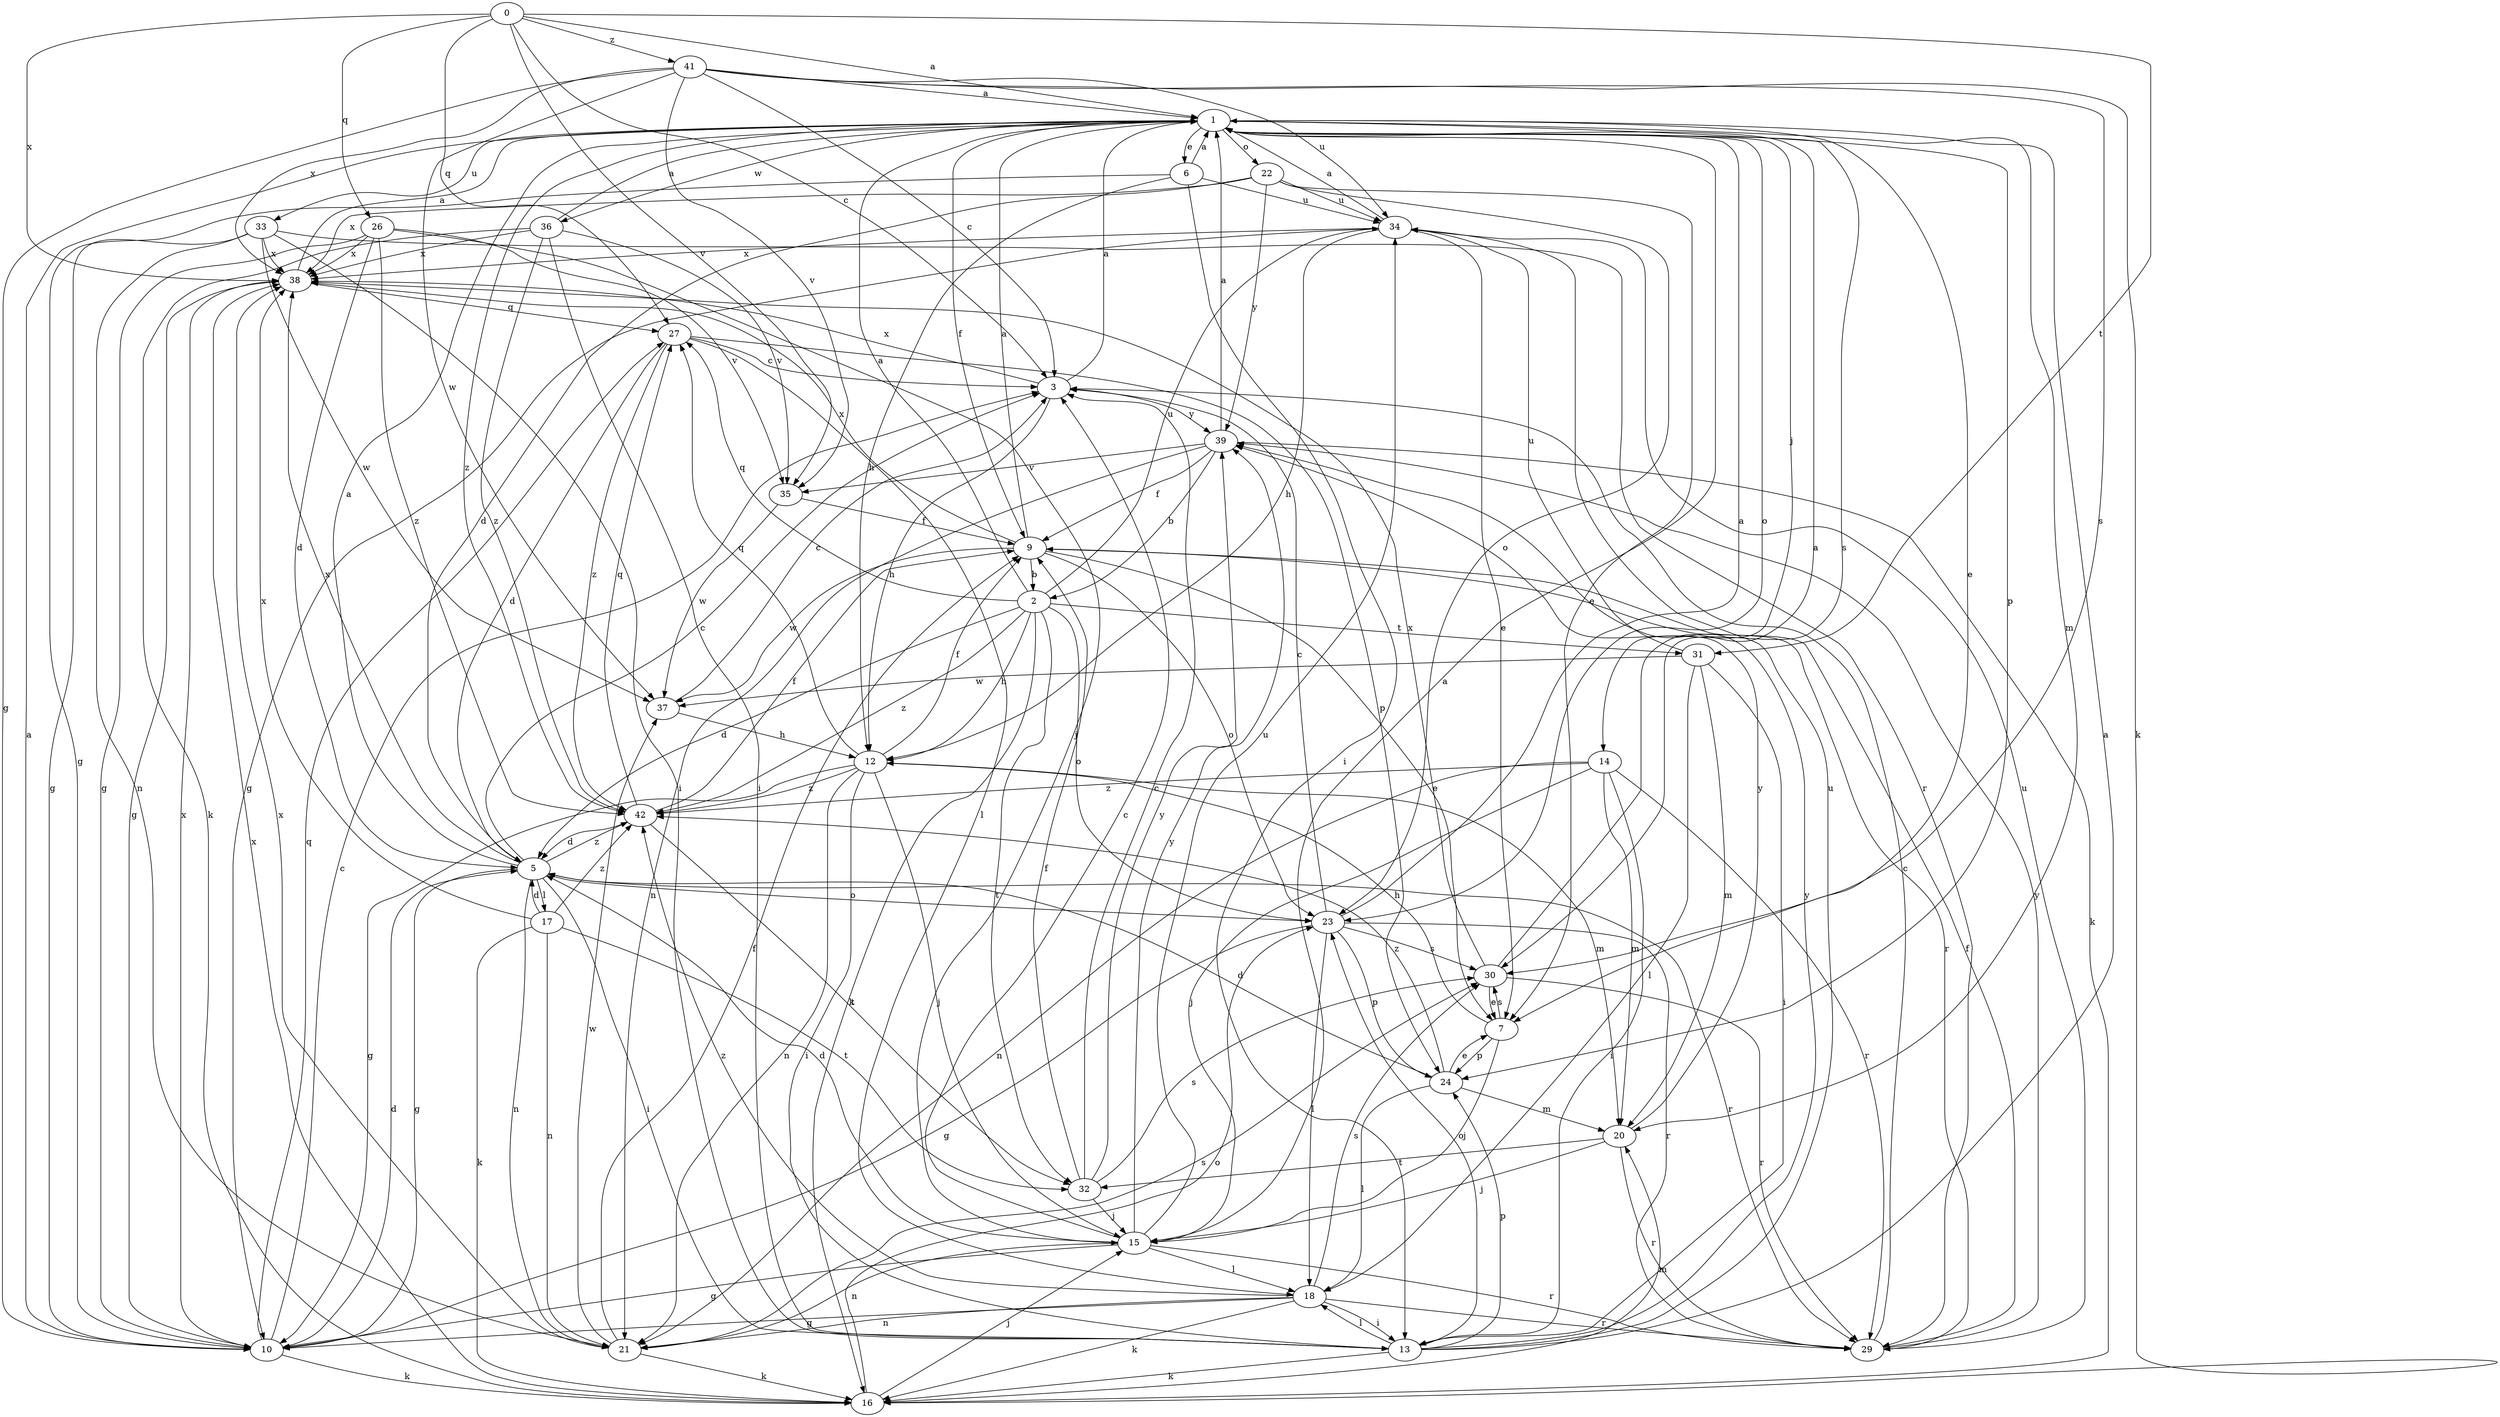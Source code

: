 strict digraph  {
0;
1;
2;
3;
5;
6;
7;
9;
10;
12;
13;
14;
15;
16;
17;
18;
20;
21;
22;
23;
24;
26;
27;
29;
30;
31;
32;
33;
34;
35;
36;
37;
38;
39;
41;
42;
0 -> 1  [label=a];
0 -> 3  [label=c];
0 -> 26  [label=q];
0 -> 27  [label=q];
0 -> 31  [label=t];
0 -> 35  [label=v];
0 -> 38  [label=x];
0 -> 41  [label=z];
1 -> 6  [label=e];
1 -> 7  [label=e];
1 -> 9  [label=f];
1 -> 14  [label=j];
1 -> 20  [label=m];
1 -> 22  [label=o];
1 -> 23  [label=o];
1 -> 24  [label=p];
1 -> 30  [label=s];
1 -> 33  [label=u];
1 -> 36  [label=w];
1 -> 42  [label=z];
2 -> 1  [label=a];
2 -> 5  [label=d];
2 -> 12  [label=h];
2 -> 16  [label=k];
2 -> 23  [label=o];
2 -> 27  [label=q];
2 -> 31  [label=t];
2 -> 32  [label=t];
2 -> 34  [label=u];
2 -> 42  [label=z];
3 -> 1  [label=a];
3 -> 12  [label=h];
3 -> 38  [label=x];
3 -> 39  [label=y];
5 -> 1  [label=a];
5 -> 3  [label=c];
5 -> 10  [label=g];
5 -> 13  [label=i];
5 -> 17  [label=l];
5 -> 21  [label=n];
5 -> 23  [label=o];
5 -> 29  [label=r];
5 -> 38  [label=x];
5 -> 42  [label=z];
6 -> 1  [label=a];
6 -> 10  [label=g];
6 -> 12  [label=h];
6 -> 13  [label=i];
6 -> 34  [label=u];
7 -> 12  [label=h];
7 -> 15  [label=j];
7 -> 24  [label=p];
7 -> 30  [label=s];
9 -> 1  [label=a];
9 -> 2  [label=b];
9 -> 7  [label=e];
9 -> 23  [label=o];
9 -> 29  [label=r];
9 -> 37  [label=w];
9 -> 38  [label=x];
10 -> 1  [label=a];
10 -> 3  [label=c];
10 -> 5  [label=d];
10 -> 16  [label=k];
10 -> 27  [label=q];
10 -> 38  [label=x];
12 -> 9  [label=f];
12 -> 10  [label=g];
12 -> 13  [label=i];
12 -> 15  [label=j];
12 -> 20  [label=m];
12 -> 21  [label=n];
12 -> 27  [label=q];
12 -> 42  [label=z];
13 -> 1  [label=a];
13 -> 16  [label=k];
13 -> 18  [label=l];
13 -> 23  [label=o];
13 -> 24  [label=p];
13 -> 34  [label=u];
13 -> 39  [label=y];
14 -> 13  [label=i];
14 -> 15  [label=j];
14 -> 20  [label=m];
14 -> 21  [label=n];
14 -> 29  [label=r];
14 -> 42  [label=z];
15 -> 1  [label=a];
15 -> 3  [label=c];
15 -> 5  [label=d];
15 -> 10  [label=g];
15 -> 18  [label=l];
15 -> 21  [label=n];
15 -> 29  [label=r];
15 -> 34  [label=u];
15 -> 39  [label=y];
16 -> 15  [label=j];
16 -> 20  [label=m];
16 -> 23  [label=o];
16 -> 38  [label=x];
17 -> 5  [label=d];
17 -> 16  [label=k];
17 -> 21  [label=n];
17 -> 32  [label=t];
17 -> 38  [label=x];
17 -> 42  [label=z];
18 -> 10  [label=g];
18 -> 13  [label=i];
18 -> 16  [label=k];
18 -> 21  [label=n];
18 -> 29  [label=r];
18 -> 30  [label=s];
18 -> 42  [label=z];
20 -> 15  [label=j];
20 -> 29  [label=r];
20 -> 32  [label=t];
20 -> 39  [label=y];
21 -> 9  [label=f];
21 -> 16  [label=k];
21 -> 30  [label=s];
21 -> 37  [label=w];
21 -> 38  [label=x];
22 -> 5  [label=d];
22 -> 7  [label=e];
22 -> 23  [label=o];
22 -> 34  [label=u];
22 -> 38  [label=x];
22 -> 39  [label=y];
23 -> 1  [label=a];
23 -> 3  [label=c];
23 -> 10  [label=g];
23 -> 18  [label=l];
23 -> 24  [label=p];
23 -> 29  [label=r];
23 -> 30  [label=s];
24 -> 5  [label=d];
24 -> 7  [label=e];
24 -> 18  [label=l];
24 -> 20  [label=m];
24 -> 42  [label=z];
26 -> 5  [label=d];
26 -> 10  [label=g];
26 -> 15  [label=j];
26 -> 35  [label=v];
26 -> 38  [label=x];
26 -> 42  [label=z];
27 -> 3  [label=c];
27 -> 5  [label=d];
27 -> 18  [label=l];
27 -> 24  [label=p];
27 -> 42  [label=z];
29 -> 3  [label=c];
29 -> 9  [label=f];
29 -> 34  [label=u];
29 -> 39  [label=y];
30 -> 1  [label=a];
30 -> 7  [label=e];
30 -> 29  [label=r];
30 -> 38  [label=x];
31 -> 13  [label=i];
31 -> 18  [label=l];
31 -> 20  [label=m];
31 -> 34  [label=u];
31 -> 37  [label=w];
32 -> 3  [label=c];
32 -> 9  [label=f];
32 -> 15  [label=j];
32 -> 30  [label=s];
32 -> 39  [label=y];
33 -> 10  [label=g];
33 -> 13  [label=i];
33 -> 21  [label=n];
33 -> 29  [label=r];
33 -> 37  [label=w];
33 -> 38  [label=x];
34 -> 1  [label=a];
34 -> 7  [label=e];
34 -> 10  [label=g];
34 -> 12  [label=h];
34 -> 38  [label=x];
35 -> 9  [label=f];
35 -> 37  [label=w];
36 -> 1  [label=a];
36 -> 13  [label=i];
36 -> 16  [label=k];
36 -> 35  [label=v];
36 -> 38  [label=x];
36 -> 42  [label=z];
37 -> 3  [label=c];
37 -> 12  [label=h];
38 -> 1  [label=a];
38 -> 10  [label=g];
38 -> 27  [label=q];
39 -> 1  [label=a];
39 -> 2  [label=b];
39 -> 9  [label=f];
39 -> 16  [label=k];
39 -> 21  [label=n];
39 -> 35  [label=v];
41 -> 1  [label=a];
41 -> 3  [label=c];
41 -> 10  [label=g];
41 -> 16  [label=k];
41 -> 30  [label=s];
41 -> 34  [label=u];
41 -> 35  [label=v];
41 -> 37  [label=w];
41 -> 38  [label=x];
42 -> 5  [label=d];
42 -> 9  [label=f];
42 -> 27  [label=q];
42 -> 32  [label=t];
}

